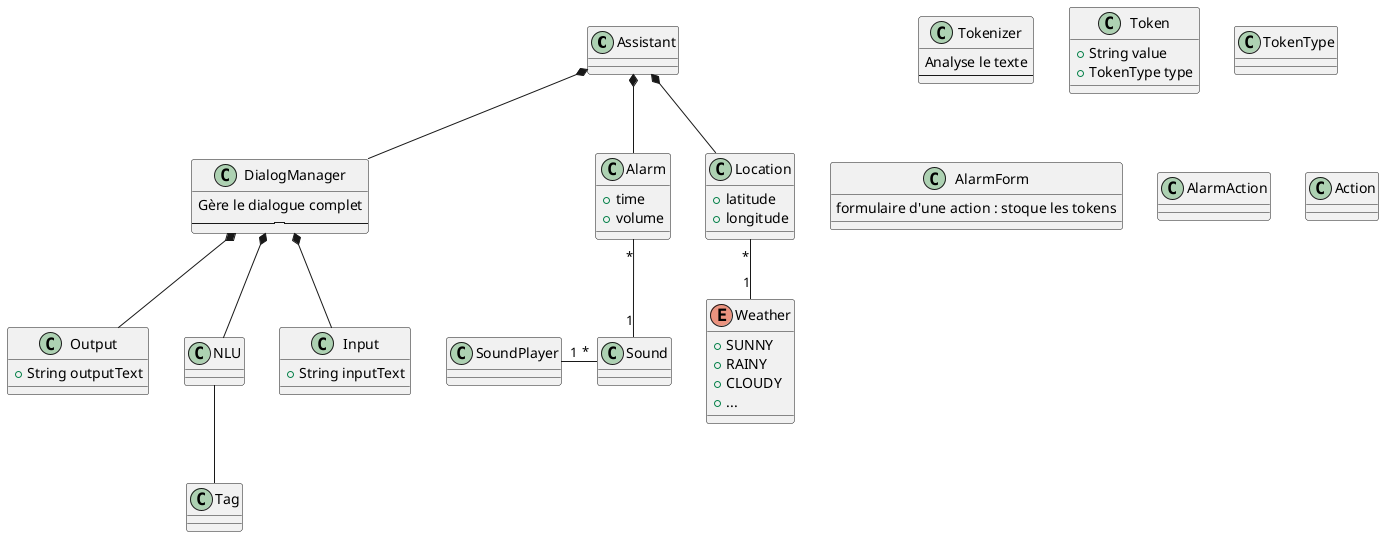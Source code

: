 @startuml

class Assistant

class DialogManager {
  Gère le dialogue complet
  --------
}

class Tokenizer {
  Analyse le texte
  ----
}

class Token{
  +String value
  +TokenType type
}

class TokenType{
}

class Input {
  +String inputText
}

class Output {
  +String outputText
}

class AlarmForm{
    formulaire d'une action : stoque les tokens
}

class AlarmAction{
}

class Alarm {
    +time
    +volume
}

class Location {
    +latitude
    +longitude
}

enum Weather {
    +SUNNY
    +RAINY
    +CLOUDY
    +...
}

class SoundPlayer
class Sound

class Action {
}

Location "*"--"1" Weather
Alarm "*"--"1" Sound
Sound "*"-left-"1" SoundPlayer
Assistant *-- Alarm
Assistant *-- Location
Assistant *-- DialogManager
DialogManager *--NLU
DialogManager *-- Input
DialogManager *-- Output
NLU -- Tag

@enduml
